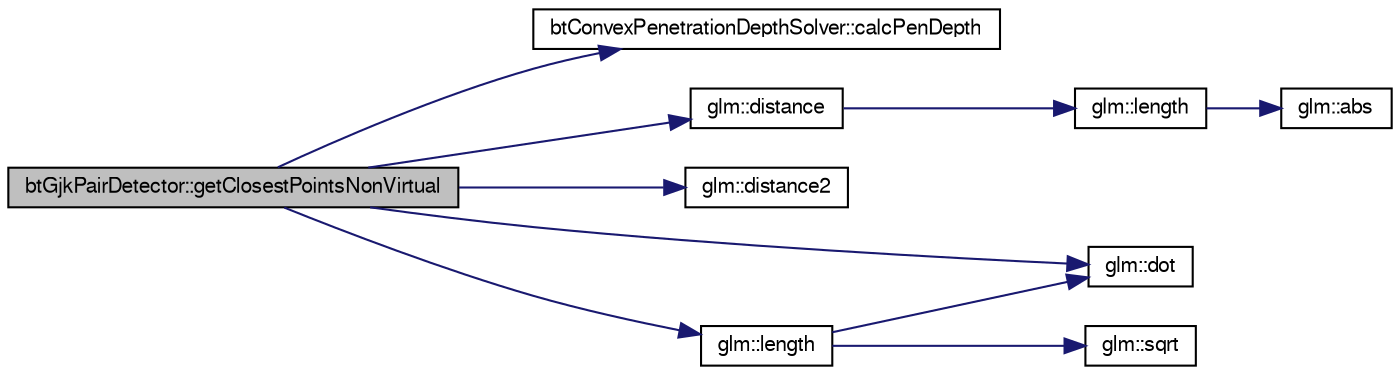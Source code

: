 digraph G
{
  bgcolor="transparent";
  edge [fontname="FreeSans",fontsize=10,labelfontname="FreeSans",labelfontsize=10];
  node [fontname="FreeSans",fontsize=10,shape=record];
  rankdir=LR;
  Node1 [label="btGjkPairDetector::getClosestPointsNonVirtual",height=0.2,width=0.4,color="black", fillcolor="grey75", style="filled" fontcolor="black"];
  Node1 -> Node2 [color="midnightblue",fontsize=10,style="solid"];
  Node2 [label="btConvexPenetrationDepthSolver::calcPenDepth",height=0.2,width=0.4,color="black",URL="$classbt_convex_penetration_depth_solver.html#6330f083a2847efc4444e94160f0c622"];
  Node1 -> Node3 [color="midnightblue",fontsize=10,style="solid"];
  Node3 [label="glm::distance",height=0.2,width=0.4,color="black",URL="$group__core__func__geometric.html#gd21e00cab9f8b4eb6d1214a16dee06c7"];
  Node3 -> Node4 [color="midnightblue",fontsize=10,style="solid"];
  Node4 [label="glm::length",height=0.2,width=0.4,color="black",URL="$group__core__func__geometric.html#gd73a94d9c967e619e670156356e93b7e"];
  Node4 -> Node5 [color="midnightblue",fontsize=10,style="solid"];
  Node5 [label="glm::abs",height=0.2,width=0.4,color="black",URL="$group__core__func__common.html#gab4b95b47f2918ce6e7ac279a0ba27c1"];
  Node1 -> Node6 [color="midnightblue",fontsize=10,style="solid"];
  Node6 [label="glm::distance2",height=0.2,width=0.4,color="black",URL="$group__gtx__norm.html#g205e08f24b9e35f9f892b563f2b8dd94"];
  Node1 -> Node7 [color="midnightblue",fontsize=10,style="solid"];
  Node7 [label="glm::dot",height=0.2,width=0.4,color="black",URL="$group__gtc__quaternion.html#g4ce8bce2b7dc8206a31cfb8e7b779b76"];
  Node1 -> Node8 [color="midnightblue",fontsize=10,style="solid"];
  Node8 [label="glm::length",height=0.2,width=0.4,color="black",URL="$group__gtc__quaternion.html#g286560b01bedb4e046ffb71de22464f4"];
  Node8 -> Node7 [color="midnightblue",fontsize=10,style="solid"];
  Node8 -> Node9 [color="midnightblue",fontsize=10,style="solid"];
  Node9 [label="glm::sqrt",height=0.2,width=0.4,color="black",URL="$group__core__func__exponential.html#gfe49b7b63045b6ab94bffbcd7e7a7bc8"];
}
